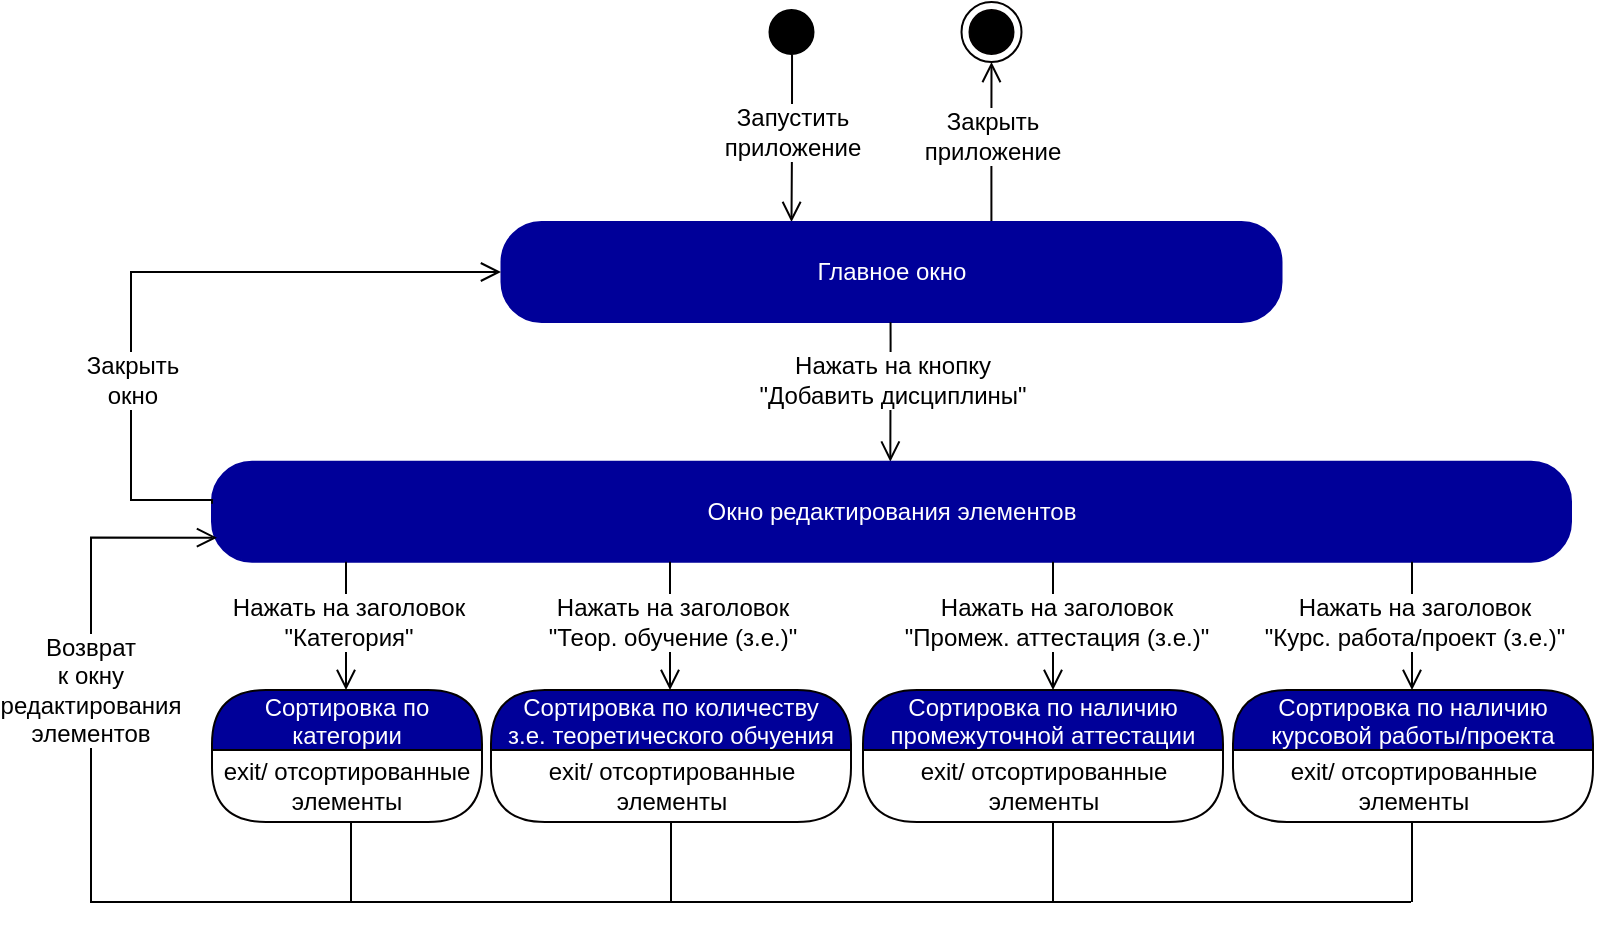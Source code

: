 <mxfile version="16.5.1" type="device"><diagram id="etlDYVYETBeBH645nl2H" name="Page-1"><mxGraphModel dx="1888" dy="660" grid="1" gridSize="10" guides="1" tooltips="1" connect="1" arrows="1" fold="1" page="1" pageScale="1" pageWidth="850" pageHeight="1100" math="0" shadow="0"><root><mxCell id="0"/><mxCell id="1" parent="0"/><mxCell id="867nS2tPv7f6M5Oq-kr3-5" value="" style="ellipse;html=1;shape=startState;fillColor=#000000;strokeColor=#000000;fontColor=#000099;" parent="1" vertex="1"><mxGeometry x="-465.25" y="325" width="30" height="30" as="geometry"/></mxCell><mxCell id="867nS2tPv7f6M5Oq-kr3-6" value="&lt;font style=&quot;font-size: 12px&quot;&gt;Запустить &lt;br&gt;приложение&lt;/font&gt;" style="edgeStyle=orthogonalEdgeStyle;html=1;verticalAlign=bottom;endArrow=open;endSize=8;strokeColor=#030000;rounded=0;exitX=0.509;exitY=0.876;exitDx=0;exitDy=0;exitPerimeter=0;spacingBottom=-14;fontSize=10;" parent="1" source="867nS2tPv7f6M5Oq-kr3-5" edge="1"><mxGeometry relative="1" as="geometry"><mxPoint x="-450.25" y="435" as="targetPoint"/><mxPoint x="-480.25" y="395" as="sourcePoint"/></mxGeometry></mxCell><mxCell id="867nS2tPv7f6M5Oq-kr3-8" value="&lt;font style=&quot;font-size: 12px&quot;&gt;Закрыть&lt;br&gt;приложение&lt;/font&gt;" style="edgeStyle=orthogonalEdgeStyle;html=1;verticalAlign=bottom;endArrow=open;endSize=8;strokeColor=#030000;rounded=0;spacingBottom=-14;fontSize=10;entryX=0.5;entryY=1;entryDx=0;entryDy=0;exitX=0.781;exitY=0;exitDx=0;exitDy=0;exitPerimeter=0;" parent="1" target="867nS2tPv7f6M5Oq-kr3-9" edge="1"><mxGeometry relative="1" as="geometry"><mxPoint x="-255.25" y="405" as="targetPoint"/><mxPoint x="-350.29" y="435" as="sourcePoint"/><Array as="points"><mxPoint x="-350.25" y="395"/><mxPoint x="-350.25" y="395"/></Array></mxGeometry></mxCell><mxCell id="867nS2tPv7f6M5Oq-kr3-9" value="" style="ellipse;html=1;shape=endState;fillColor=#000000;strokeColor=#030000;" parent="1" vertex="1"><mxGeometry x="-365.25" y="325" width="30" height="30" as="geometry"/></mxCell><mxCell id="qDviGn5YjymdtYlAbA-W-9" value="Главное окно" style="rounded=1;whiteSpace=wrap;html=1;arcSize=40;fontColor=#FFFFFF;fillColor=#000099;strokeColor=#000099;" parent="1" vertex="1"><mxGeometry x="-595.25" y="435" width="390" height="50" as="geometry"/></mxCell><mxCell id="qDviGn5YjymdtYlAbA-W-13" value="" style="edgeStyle=orthogonalEdgeStyle;html=1;verticalAlign=bottom;endArrow=open;endSize=8;strokeColor=#000000;rounded=0;fontSize=10;exitX=0.097;exitY=1.006;exitDx=0;exitDy=0;exitPerimeter=0;entryX=0.154;entryY=0;entryDx=0;entryDy=0;entryPerimeter=0;" parent="1" edge="1"><mxGeometry relative="1" as="geometry"><mxPoint x="-400.837" y="554.82" as="targetPoint"/><mxPoint x="-400.73" y="485.12" as="sourcePoint"/><Array as="points"><mxPoint x="-400.9" y="494.82"/></Array></mxGeometry></mxCell><mxCell id="qDviGn5YjymdtYlAbA-W-14" value="Нажать на кнопку&lt;br&gt;&quot;Добавить дисциплины&quot;" style="edgeLabel;html=1;align=center;verticalAlign=middle;resizable=0;points=[];fontSize=12;" parent="qDviGn5YjymdtYlAbA-W-13" vertex="1" connectable="0"><mxGeometry x="-0.252" y="2" relative="1" as="geometry"><mxPoint x="-2" y="3" as="offset"/></mxGeometry></mxCell><mxCell id="qDviGn5YjymdtYlAbA-W-21" value="Окно редактирования элементов" style="rounded=1;whiteSpace=wrap;html=1;arcSize=40;fontColor=#FFFFFF;fillColor=#000099;strokeColor=#000099;" parent="1" vertex="1"><mxGeometry x="-740" y="554.82" width="679.5" height="50" as="geometry"/></mxCell><mxCell id="qDviGn5YjymdtYlAbA-W-24" value="" style="edgeStyle=orthogonalEdgeStyle;html=1;verticalAlign=bottom;endArrow=open;endSize=8;strokeColor=#000000;rounded=0;fontSize=10;exitX=0.5;exitY=1;exitDx=0;exitDy=0;" parent="1" edge="1"><mxGeometry relative="1" as="geometry"><mxPoint x="-737.5" y="592.82" as="targetPoint"/><mxPoint x="-655" y="735" as="sourcePoint"/><Array as="points"><mxPoint x="-670.5" y="735"/><mxPoint x="-670.5" y="775"/><mxPoint x="-800.5" y="775"/><mxPoint x="-800.5" y="593"/></Array></mxGeometry></mxCell><mxCell id="qDviGn5YjymdtYlAbA-W-25" value="Возврат &lt;br&gt;к окну&lt;br&gt;редактирования&lt;br&gt;элементов" style="edgeLabel;html=1;align=center;verticalAlign=middle;resizable=0;points=[];fontSize=12;" parent="qDviGn5YjymdtYlAbA-W-24" vertex="1" connectable="0"><mxGeometry x="-0.252" y="2" relative="1" as="geometry"><mxPoint x="-25" y="-108" as="offset"/></mxGeometry></mxCell><mxCell id="qDviGn5YjymdtYlAbA-W-35" value="" style="edgeStyle=orthogonalEdgeStyle;html=1;verticalAlign=bottom;endArrow=open;endSize=8;strokeColor=#000000;rounded=0;fontSize=10;exitX=0;exitY=0.42;exitDx=0;exitDy=0;exitPerimeter=0;" parent="1" source="qDviGn5YjymdtYlAbA-W-21" edge="1"><mxGeometry relative="1" as="geometry"><mxPoint x="-595.5" y="460" as="targetPoint"/><mxPoint x="-746.267" y="574.35" as="sourcePoint"/><Array as="points"><mxPoint x="-739.5" y="574"/><mxPoint x="-780.5" y="574"/><mxPoint x="-780.5" y="460"/><mxPoint x="-595.5" y="460"/></Array></mxGeometry></mxCell><mxCell id="qDviGn5YjymdtYlAbA-W-36" value="Закрыть &lt;br&gt;окно" style="edgeLabel;html=1;align=center;verticalAlign=middle;resizable=0;points=[];fontSize=12;" parent="qDviGn5YjymdtYlAbA-W-35" vertex="1" connectable="0"><mxGeometry x="-0.363" y="-2" relative="1" as="geometry"><mxPoint x="-2" y="6" as="offset"/></mxGeometry></mxCell><mxCell id="QLQfLxp_KGLkEb3HSJda-1" value="" style="endArrow=none;html=1;rounded=0;" parent="1" edge="1"><mxGeometry width="50" height="50" relative="1" as="geometry"><mxPoint x="-710.5" y="775" as="sourcePoint"/><mxPoint x="-140.5" y="775" as="targetPoint"/></mxGeometry></mxCell><mxCell id="rG9W59Y7Mm39BGgXyG9S-16" value="" style="endArrow=none;html=1;rounded=0;entryX=0.5;entryY=1;entryDx=0;entryDy=0;" parent="1" target="M4cXtG2hC8Sl63Yl0V1o-22" edge="1"><mxGeometry width="50" height="50" relative="1" as="geometry"><mxPoint x="-510.5" y="775" as="sourcePoint"/><mxPoint x="-488" y="735" as="targetPoint"/></mxGeometry></mxCell><mxCell id="rG9W59Y7Mm39BGgXyG9S-17" value="" style="endArrow=none;html=1;rounded=0;entryX=0.5;entryY=1;entryDx=0;entryDy=0;" parent="1" edge="1"><mxGeometry width="50" height="50" relative="1" as="geometry"><mxPoint x="-319.5" y="775" as="sourcePoint"/><mxPoint x="-319.5" y="735" as="targetPoint"/></mxGeometry></mxCell><mxCell id="M4cXtG2hC8Sl63Yl0V1o-17" value="Сортировка по &#10;категории" style="swimlane;fontStyle=0;align=center;verticalAlign=middle;childLayout=stackLayout;horizontal=1;startSize=30;horizontalStack=0;resizeParent=0;resizeLast=1;container=0;fontColor=#FFFFFF;collapsible=0;rounded=1;arcSize=30;strokeColor=#030000;fillColor=#000099;swimlaneFillColor=#FFFFFF;dropTarget=0;fontSize=12;" parent="1" vertex="1"><mxGeometry x="-740" y="669" width="135" height="66" as="geometry"/></mxCell><mxCell id="M4cXtG2hC8Sl63Yl0V1o-18" value="exit/ отсортированные &lt;br&gt;элементы" style="text;html=1;strokeColor=none;fillColor=none;align=center;verticalAlign=middle;spacingLeft=4;spacingRight=4;whiteSpace=wrap;overflow=hidden;rotatable=0;fontColor=#000000;fontSize=12;" parent="M4cXtG2hC8Sl63Yl0V1o-17" vertex="1"><mxGeometry y="30" width="135" height="36" as="geometry"/></mxCell><mxCell id="M4cXtG2hC8Sl63Yl0V1o-19" value="" style="edgeStyle=orthogonalEdgeStyle;html=1;verticalAlign=bottom;endArrow=open;endSize=8;strokeColor=#000000;rounded=0;fontSize=10;exitX=0.477;exitY=1.04;exitDx=0;exitDy=0;exitPerimeter=0;" parent="1" edge="1"><mxGeometry relative="1" as="geometry"><mxPoint x="-673" y="669" as="targetPoint"/><mxPoint x="-673" y="604.82" as="sourcePoint"/><Array as="points"><mxPoint x="-673.18" y="668.82"/></Array></mxGeometry></mxCell><mxCell id="M4cXtG2hC8Sl63Yl0V1o-20" value="Нажать на заголовок&lt;br&gt;&quot;Категория&quot;" style="edgeLabel;html=1;align=center;verticalAlign=middle;resizable=0;points=[];fontSize=12;" parent="M4cXtG2hC8Sl63Yl0V1o-19" vertex="1" connectable="0"><mxGeometry x="-0.252" y="2" relative="1" as="geometry"><mxPoint x="-1" y="6" as="offset"/></mxGeometry></mxCell><mxCell id="M4cXtG2hC8Sl63Yl0V1o-21" value="Сортировка по количеству &#10;з.е. теоретического обчуения" style="swimlane;fontStyle=0;align=center;verticalAlign=middle;childLayout=stackLayout;horizontal=1;startSize=30;horizontalStack=0;resizeParent=0;resizeLast=1;container=0;fontColor=#FFFFFF;collapsible=0;rounded=1;arcSize=30;strokeColor=#030000;fillColor=#000099;swimlaneFillColor=#FFFFFF;dropTarget=0;fontSize=12;" parent="1" vertex="1"><mxGeometry x="-600.5" y="669" width="180" height="66" as="geometry"/></mxCell><mxCell id="M4cXtG2hC8Sl63Yl0V1o-22" value="exit/ отсортированные &lt;br&gt;элементы" style="text;html=1;strokeColor=none;fillColor=none;align=center;verticalAlign=middle;spacingLeft=4;spacingRight=4;whiteSpace=wrap;overflow=hidden;rotatable=0;fontColor=#000000;fontSize=12;" parent="M4cXtG2hC8Sl63Yl0V1o-21" vertex="1"><mxGeometry y="30" width="180" height="36" as="geometry"/></mxCell><mxCell id="M4cXtG2hC8Sl63Yl0V1o-23" value="" style="edgeStyle=orthogonalEdgeStyle;html=1;verticalAlign=bottom;endArrow=open;endSize=8;strokeColor=#000000;rounded=0;fontSize=10;exitX=0.477;exitY=1.04;exitDx=0;exitDy=0;exitPerimeter=0;" parent="1" edge="1"><mxGeometry relative="1" as="geometry"><mxPoint x="-511" y="669" as="targetPoint"/><mxPoint x="-511" y="604.82" as="sourcePoint"/><Array as="points"><mxPoint x="-511.18" y="668.82"/></Array></mxGeometry></mxCell><mxCell id="M4cXtG2hC8Sl63Yl0V1o-24" value="Нажать на заголовок&lt;br&gt;&quot;Теор. обучение (з.е.)&quot;" style="edgeLabel;html=1;align=center;verticalAlign=middle;resizable=0;points=[];fontSize=12;" parent="M4cXtG2hC8Sl63Yl0V1o-23" vertex="1" connectable="0"><mxGeometry x="-0.252" y="2" relative="1" as="geometry"><mxPoint x="-1" y="6" as="offset"/></mxGeometry></mxCell><mxCell id="M4cXtG2hC8Sl63Yl0V1o-25" value="Сортировка по наличию &#10;промежуточной аттестации" style="swimlane;fontStyle=0;align=center;verticalAlign=middle;childLayout=stackLayout;horizontal=1;startSize=30;horizontalStack=0;resizeParent=0;resizeLast=1;container=0;fontColor=#FFFFFF;collapsible=0;rounded=1;arcSize=30;strokeColor=#030000;fillColor=#000099;swimlaneFillColor=#FFFFFF;dropTarget=0;fontSize=12;" parent="1" vertex="1"><mxGeometry x="-414.5" y="669" width="180" height="66" as="geometry"/></mxCell><mxCell id="M4cXtG2hC8Sl63Yl0V1o-26" value="exit/ отсортированные &lt;br&gt;элементы" style="text;html=1;strokeColor=none;fillColor=none;align=center;verticalAlign=middle;spacingLeft=4;spacingRight=4;whiteSpace=wrap;overflow=hidden;rotatable=0;fontColor=#000000;fontSize=12;" parent="M4cXtG2hC8Sl63Yl0V1o-25" vertex="1"><mxGeometry y="30" width="180" height="36" as="geometry"/></mxCell><mxCell id="M4cXtG2hC8Sl63Yl0V1o-27" value="" style="edgeStyle=orthogonalEdgeStyle;html=1;verticalAlign=bottom;endArrow=open;endSize=8;strokeColor=#000000;rounded=0;fontSize=10;exitX=0.477;exitY=1.04;exitDx=0;exitDy=0;exitPerimeter=0;" parent="1" edge="1"><mxGeometry relative="1" as="geometry"><mxPoint x="-319.5" y="669" as="targetPoint"/><mxPoint x="-319.5" y="604.82" as="sourcePoint"/><Array as="points"><mxPoint x="-319.68" y="668.82"/></Array></mxGeometry></mxCell><mxCell id="M4cXtG2hC8Sl63Yl0V1o-28" value="Нажать на заголовок&lt;br&gt;&quot;Промеж. аттестация (з.е.)&quot;" style="edgeLabel;html=1;align=center;verticalAlign=middle;resizable=0;points=[];fontSize=12;" parent="M4cXtG2hC8Sl63Yl0V1o-27" vertex="1" connectable="0"><mxGeometry x="-0.252" y="2" relative="1" as="geometry"><mxPoint x="-1" y="6" as="offset"/></mxGeometry></mxCell><mxCell id="M4cXtG2hC8Sl63Yl0V1o-29" value="Сортировка по наличию &#10;курсовой работы/проекта" style="swimlane;fontStyle=0;align=center;verticalAlign=middle;childLayout=stackLayout;horizontal=1;startSize=30;horizontalStack=0;resizeParent=0;resizeLast=1;container=0;fontColor=#FFFFFF;collapsible=0;rounded=1;arcSize=30;strokeColor=#030000;fillColor=#000099;swimlaneFillColor=#FFFFFF;dropTarget=0;fontSize=12;" parent="1" vertex="1"><mxGeometry x="-229.5" y="669" width="180" height="66" as="geometry"/></mxCell><mxCell id="M4cXtG2hC8Sl63Yl0V1o-30" value="exit/ отсортированные &lt;br&gt;элементы" style="text;html=1;strokeColor=none;fillColor=none;align=center;verticalAlign=middle;spacingLeft=4;spacingRight=4;whiteSpace=wrap;overflow=hidden;rotatable=0;fontColor=#000000;fontSize=12;" parent="M4cXtG2hC8Sl63Yl0V1o-29" vertex="1"><mxGeometry y="30" width="180" height="36" as="geometry"/></mxCell><mxCell id="M4cXtG2hC8Sl63Yl0V1o-31" value="" style="edgeStyle=orthogonalEdgeStyle;html=1;verticalAlign=bottom;endArrow=open;endSize=8;strokeColor=#000000;rounded=0;fontSize=10;exitX=0.477;exitY=1.04;exitDx=0;exitDy=0;exitPerimeter=0;" parent="1" edge="1"><mxGeometry relative="1" as="geometry"><mxPoint x="-140" y="669" as="targetPoint"/><mxPoint x="-140" y="604.82" as="sourcePoint"/><Array as="points"><mxPoint x="-140.18" y="668.82"/></Array></mxGeometry></mxCell><mxCell id="M4cXtG2hC8Sl63Yl0V1o-32" value="Нажать на заголовок&lt;br&gt;&quot;Курс. работа/проект (з.е.)&quot;" style="edgeLabel;html=1;align=center;verticalAlign=middle;resizable=0;points=[];fontSize=12;" parent="M4cXtG2hC8Sl63Yl0V1o-31" vertex="1" connectable="0"><mxGeometry x="-0.252" y="2" relative="1" as="geometry"><mxPoint x="-1" y="6" as="offset"/></mxGeometry></mxCell><mxCell id="M4cXtG2hC8Sl63Yl0V1o-33" value="" style="endArrow=none;html=1;rounded=0;entryX=0.5;entryY=1;entryDx=0;entryDy=0;" parent="1" edge="1"><mxGeometry width="50" height="50" relative="1" as="geometry"><mxPoint x="-140" y="775" as="sourcePoint"/><mxPoint x="-140" y="735" as="targetPoint"/></mxGeometry></mxCell></root></mxGraphModel></diagram></mxfile>